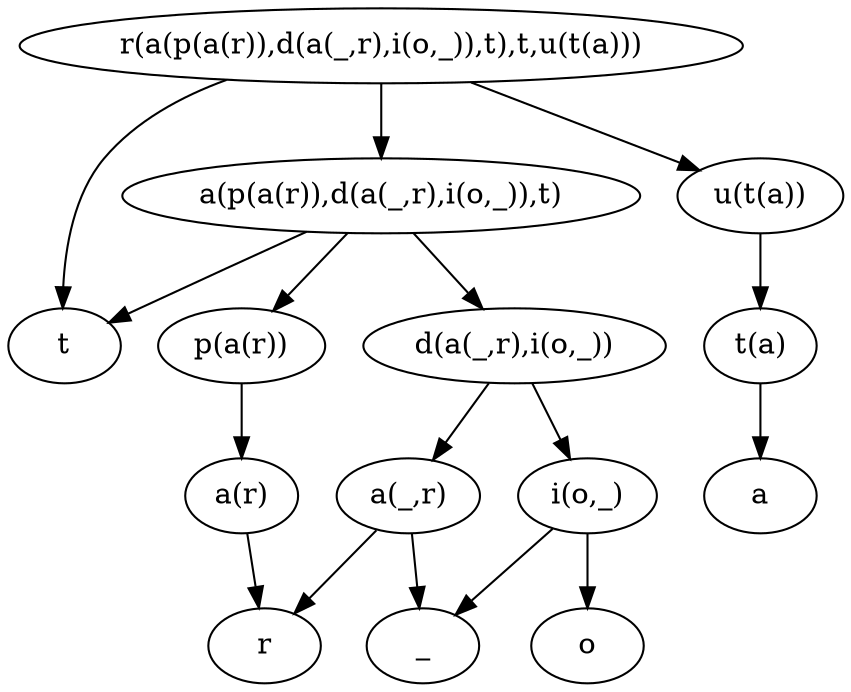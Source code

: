 strict digraph G {
  1 [ label="r(a(p(a(r)),d(a(_,r),i(o,_)),t),t,u(t(a)))" ];
  2 [ label="a(p(a(r)),d(a(_,r),i(o,_)),t)" ];
  3 [ label="t" ];
  4 [ label="u(t(a))" ];
  5 [ label="p(a(r))" ];
  6 [ label="d(a(_,r),i(o,_))" ];
  7 [ label="a(r)" ];
  8 [ label="r" ];
  9 [ label="a(_,r)" ];
  10 [ label="i(o,_)" ];
  11 [ label="_" ];
  12 [ label="o" ];
  13 [ label="t(a)" ];
  14 [ label="a" ];
  1 -> 2;
  1 -> 3;
  1 -> 4;
  2 -> 5;
  2 -> 6;
  2 -> 3;
  5 -> 7;
  7 -> 8;
  6 -> 9;
  6 -> 10;
  9 -> 11;
  9 -> 8;
  10 -> 12;
  10 -> 11;
  4 -> 13;
  13 -> 14;
}
